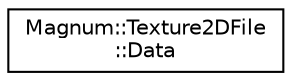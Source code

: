digraph "圖形化之類別階層"
{
  edge [fontname="Helvetica",fontsize="10",labelfontname="Helvetica",labelfontsize="10"];
  node [fontname="Helvetica",fontsize="10",shape=record];
  rankdir="LR";
  Node1 [label="Magnum::Texture2DFile\l::Data",height=0.2,width=0.4,color="black", fillcolor="white", style="filled",URL="$class_magnum_1_1_texture2_d_file_1_1_data.html"];
}
